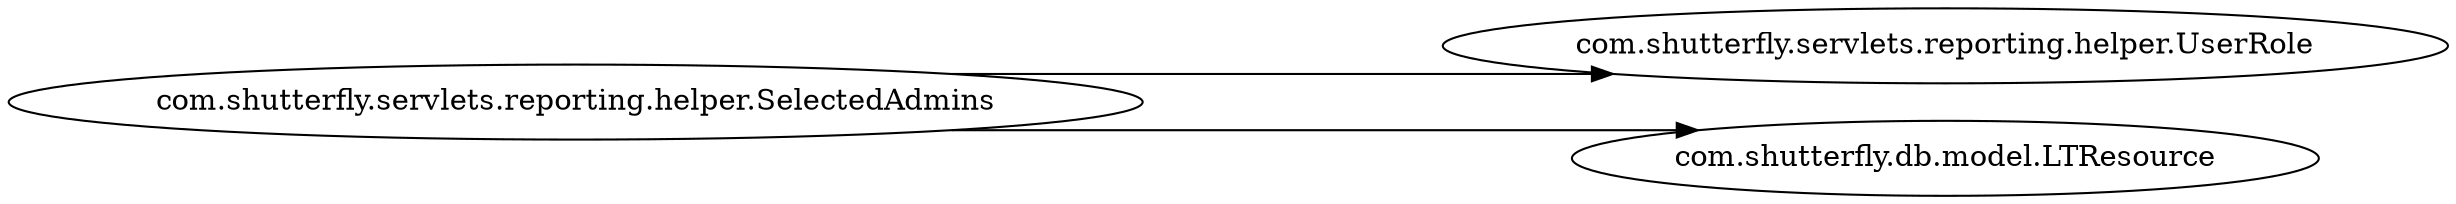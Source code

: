 digraph dependencyGraph {
 concentrate=true;
 rankdir="LR"; 
ranksep="2.0";
"com.shutterfly.servlets.reporting.helper.SelectedAdmins"; 
"com.shutterfly.servlets.reporting.helper.SelectedAdmins"->"com.shutterfly.servlets.reporting.helper.UserRole";
"com.shutterfly.servlets.reporting.helper.SelectedAdmins"->"com.shutterfly.db.model.LTResource";
"com.shutterfly.servlets.reporting.helper.UserRole"; 
splines="ortho";
}